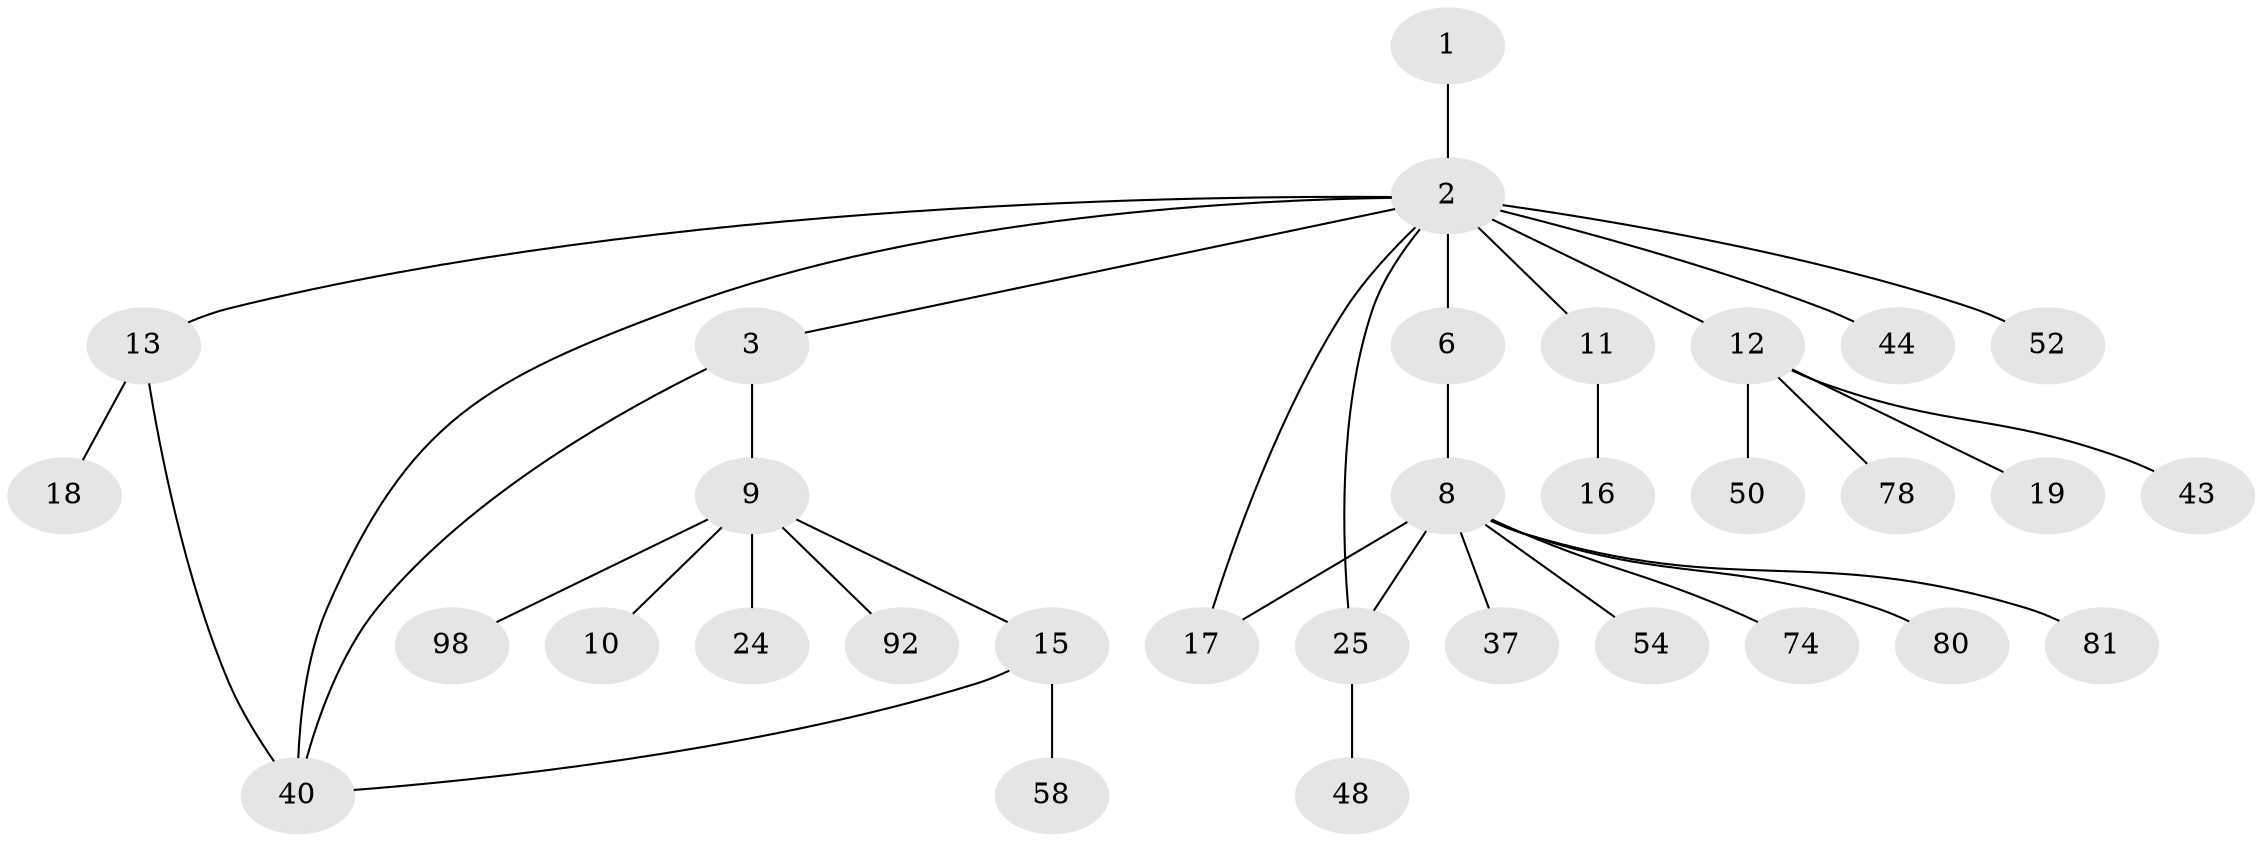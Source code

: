 // original degree distribution, {7: 0.018691588785046728, 22: 0.009345794392523364, 5: 0.018691588785046728, 3: 0.12149532710280374, 2: 0.16822429906542055, 8: 0.018691588785046728, 6: 0.028037383177570093, 1: 0.5887850467289719, 4: 0.028037383177570093}
// Generated by graph-tools (version 1.1) at 2025/18/03/04/25 18:18:05]
// undirected, 32 vertices, 36 edges
graph export_dot {
graph [start="1"]
  node [color=gray90,style=filled];
  1 [super="+35+34+45+79+103+32"];
  2 [super="+7+4+46+5+69+90+91+100+39+23+31+21"];
  3 [super="+93+14"];
  6;
  8;
  9;
  10;
  11 [super="+88+96"];
  12;
  13;
  15 [super="+29+30+63+64+75"];
  16;
  17 [super="+77"];
  18;
  19 [super="+36"];
  24 [super="+68+84+60"];
  25 [super="+72+107+85+28+27+42"];
  37 [super="+87+59"];
  40 [super="+41+102+73+97+57"];
  43;
  44 [super="+89"];
  48;
  50;
  52;
  54 [super="+101+83"];
  58;
  74;
  78;
  80;
  81;
  92;
  98;
  1 -- 2;
  2 -- 3;
  2 -- 6;
  2 -- 11;
  2 -- 12 [weight=2];
  2 -- 13;
  2 -- 25;
  2 -- 40;
  2 -- 44;
  2 -- 17;
  2 -- 52;
  3 -- 9;
  3 -- 40;
  6 -- 8;
  8 -- 17;
  8 -- 25;
  8 -- 37;
  8 -- 54;
  8 -- 74;
  8 -- 80;
  8 -- 81;
  9 -- 10;
  9 -- 15;
  9 -- 24;
  9 -- 92;
  9 -- 98;
  11 -- 16;
  12 -- 19;
  12 -- 43;
  12 -- 50;
  12 -- 78;
  13 -- 18;
  13 -- 40;
  15 -- 40;
  15 -- 58;
  25 -- 48;
}
